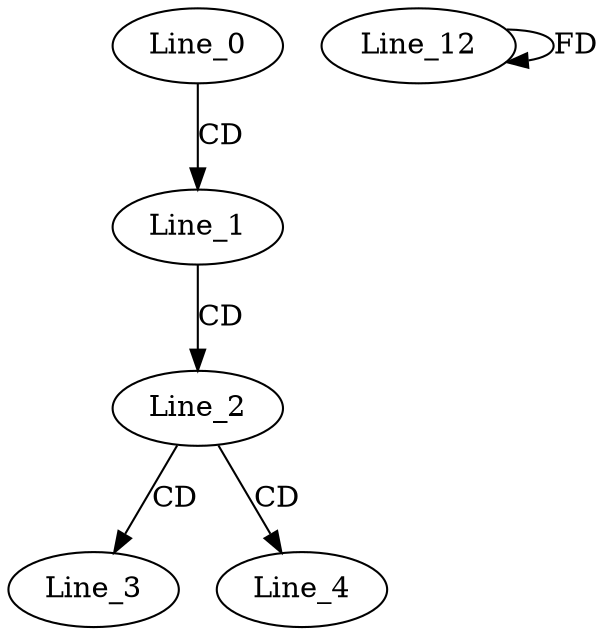 digraph G {
  Line_0;
  Line_1;
  Line_2;
  Line_3;
  Line_4;
  Line_12;
  Line_0 -> Line_1 [ label="CD" ];
  Line_1 -> Line_2 [ label="CD" ];
  Line_2 -> Line_3 [ label="CD" ];
  Line_2 -> Line_4 [ label="CD" ];
  Line_12 -> Line_12 [ label="FD" ];
}

